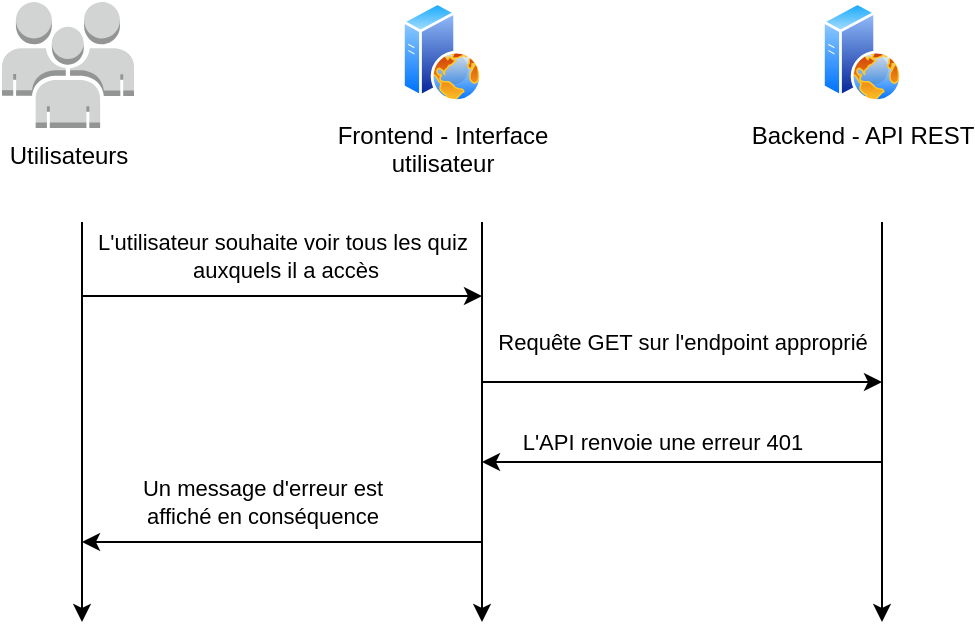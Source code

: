 <mxfile version="21.3.4">
  <diagram name="Page-1" id="3j9Ng2dxhRBzdvQ4t3l0">
    <mxGraphModel dx="1195" dy="633" grid="1" gridSize="10" guides="1" tooltips="1" connect="1" arrows="1" fold="1" page="1" pageScale="1" pageWidth="827" pageHeight="1169" math="0" shadow="0">
      <root>
        <mxCell id="0" />
        <mxCell id="1" parent="0" />
        <mxCell id="buExIWMHna82emhuYfHf-62" value="Utilisateurs" style="outlineConnect=0;dashed=0;verticalLabelPosition=bottom;verticalAlign=top;align=center;html=1;shape=mxgraph.aws3.users;fillColor=#D2D3D3;gradientColor=none;" vertex="1" parent="1">
          <mxGeometry x="40" y="50" width="66" height="63" as="geometry" />
        </mxCell>
        <mxCell id="buExIWMHna82emhuYfHf-63" value="Frontend - Interface &lt;br&gt;utilisateur" style="image;aspect=fixed;perimeter=ellipsePerimeter;html=1;align=center;shadow=0;dashed=0;spacingTop=3;image=img/lib/active_directory/web_server.svg;" vertex="1" parent="1">
          <mxGeometry x="240" y="50" width="40" height="50" as="geometry" />
        </mxCell>
        <mxCell id="buExIWMHna82emhuYfHf-65" value="Backend - API REST" style="image;aspect=fixed;perimeter=ellipsePerimeter;html=1;align=center;shadow=0;dashed=0;spacingTop=3;image=img/lib/active_directory/web_server.svg;" vertex="1" parent="1">
          <mxGeometry x="450" y="50" width="40" height="50" as="geometry" />
        </mxCell>
        <mxCell id="buExIWMHna82emhuYfHf-66" value="" style="endArrow=classic;html=1;rounded=0;" edge="1" parent="1">
          <mxGeometry width="50" height="50" relative="1" as="geometry">
            <mxPoint x="80" y="160" as="sourcePoint" />
            <mxPoint x="80" y="360" as="targetPoint" />
          </mxGeometry>
        </mxCell>
        <mxCell id="buExIWMHna82emhuYfHf-67" value="" style="endArrow=classic;html=1;rounded=0;" edge="1" parent="1">
          <mxGeometry width="50" height="50" relative="1" as="geometry">
            <mxPoint x="280" y="160" as="sourcePoint" />
            <mxPoint x="280" y="360" as="targetPoint" />
          </mxGeometry>
        </mxCell>
        <mxCell id="buExIWMHna82emhuYfHf-68" value="" style="endArrow=classic;html=1;rounded=0;" edge="1" parent="1">
          <mxGeometry width="50" height="50" relative="1" as="geometry">
            <mxPoint x="480" y="160" as="sourcePoint" />
            <mxPoint x="480" y="360" as="targetPoint" />
          </mxGeometry>
        </mxCell>
        <mxCell id="buExIWMHna82emhuYfHf-70" value="" style="endArrow=classic;html=1;rounded=0;" edge="1" parent="1">
          <mxGeometry width="50" height="50" relative="1" as="geometry">
            <mxPoint x="80" y="197" as="sourcePoint" />
            <mxPoint x="280" y="197" as="targetPoint" />
          </mxGeometry>
        </mxCell>
        <mxCell id="buExIWMHna82emhuYfHf-71" value="L&#39;utilisateur souhaite voir tous les quiz&lt;br&gt;&amp;nbsp;auxquels il a accès" style="edgeLabel;html=1;align=center;verticalAlign=middle;resizable=0;points=[];" vertex="1" connectable="0" parent="buExIWMHna82emhuYfHf-70">
          <mxGeometry x="-0.19" y="-5" relative="1" as="geometry">
            <mxPoint x="19" y="-25" as="offset" />
          </mxGeometry>
        </mxCell>
        <mxCell id="buExIWMHna82emhuYfHf-96" value="" style="endArrow=classic;html=1;rounded=0;" edge="1" parent="1">
          <mxGeometry width="50" height="50" relative="1" as="geometry">
            <mxPoint x="280" y="240" as="sourcePoint" />
            <mxPoint x="480" y="240" as="targetPoint" />
          </mxGeometry>
        </mxCell>
        <mxCell id="buExIWMHna82emhuYfHf-97" value="Requête GET sur l&#39;endpoint approprié" style="edgeLabel;html=1;align=center;verticalAlign=middle;resizable=0;points=[];" vertex="1" connectable="0" parent="buExIWMHna82emhuYfHf-96">
          <mxGeometry x="-0.19" y="-5" relative="1" as="geometry">
            <mxPoint x="19" y="-25" as="offset" />
          </mxGeometry>
        </mxCell>
        <mxCell id="buExIWMHna82emhuYfHf-98" value="" style="endArrow=classic;html=1;rounded=0;" edge="1" parent="1">
          <mxGeometry width="50" height="50" relative="1" as="geometry">
            <mxPoint x="480" y="280" as="sourcePoint" />
            <mxPoint x="280" y="280" as="targetPoint" />
          </mxGeometry>
        </mxCell>
        <mxCell id="buExIWMHna82emhuYfHf-99" value="L&#39;API renvoie une erreur 401" style="edgeLabel;html=1;align=center;verticalAlign=middle;resizable=0;points=[];" vertex="1" connectable="0" parent="buExIWMHna82emhuYfHf-98">
          <mxGeometry x="-0.19" y="-5" relative="1" as="geometry">
            <mxPoint x="-29" y="-5" as="offset" />
          </mxGeometry>
        </mxCell>
        <mxCell id="buExIWMHna82emhuYfHf-100" value="" style="endArrow=classic;html=1;rounded=0;" edge="1" parent="1">
          <mxGeometry width="50" height="50" relative="1" as="geometry">
            <mxPoint x="280" y="320" as="sourcePoint" />
            <mxPoint x="80" y="320" as="targetPoint" />
          </mxGeometry>
        </mxCell>
        <mxCell id="buExIWMHna82emhuYfHf-101" value="Un message d&#39;erreur est &lt;br&gt;affiché en conséquence" style="edgeLabel;html=1;align=center;verticalAlign=middle;resizable=0;points=[];" vertex="1" connectable="0" parent="buExIWMHna82emhuYfHf-100">
          <mxGeometry x="-0.19" y="-5" relative="1" as="geometry">
            <mxPoint x="-29" y="-15" as="offset" />
          </mxGeometry>
        </mxCell>
      </root>
    </mxGraphModel>
  </diagram>
</mxfile>
